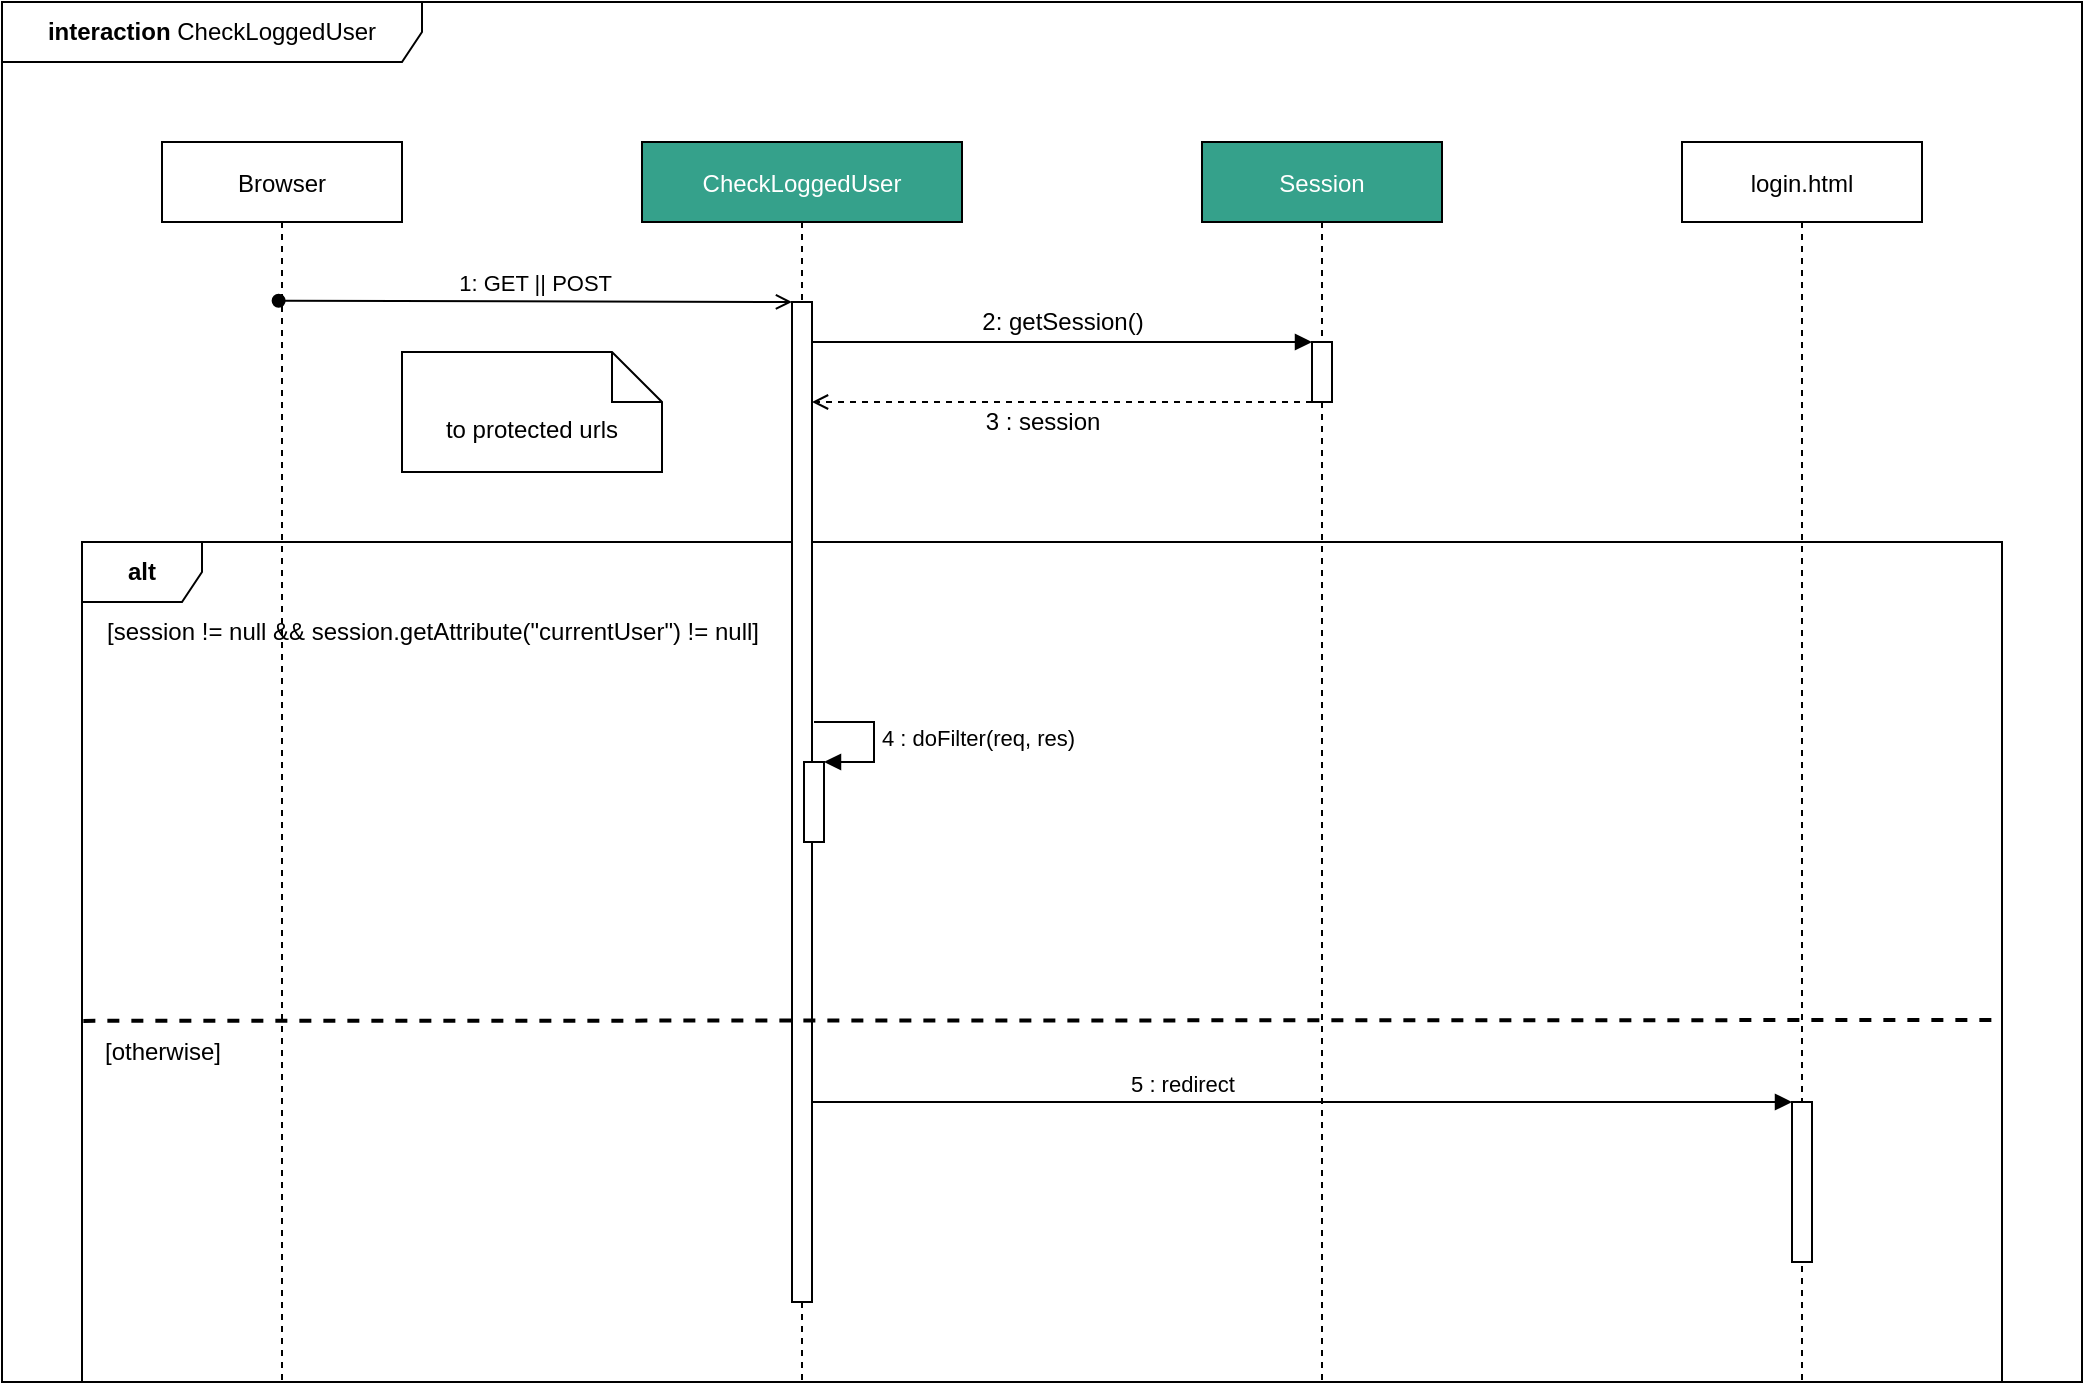 <mxfile version="20.2.7" type="device"><diagram id="kgpKYQtTHZ0yAKxKKP6v" name="Page-1"><mxGraphModel dx="868" dy="416" grid="1" gridSize="10" guides="1" tooltips="1" connect="1" arrows="1" fold="1" page="1" pageScale="1" pageWidth="2336" pageHeight="1654" math="0" shadow="0"><root><mxCell id="0"/><mxCell id="1" parent="0"/><mxCell id="lDZqo4605I25p7Pa_4Fq-8" value="&lt;b&gt;interaction&lt;/b&gt; CheckLoggedUser" style="shape=umlFrame;whiteSpace=wrap;html=1;width=210;height=30;" parent="1" vertex="1"><mxGeometry x="40" y="50" width="1040" height="690" as="geometry"/></mxCell><mxCell id="lDZqo4605I25p7Pa_4Fq-9" value="&lt;b&gt;alt&lt;/b&gt;" style="shape=umlFrame;whiteSpace=wrap;html=1;" parent="1" vertex="1"><mxGeometry x="80" y="320" width="960" height="420" as="geometry"/></mxCell><mxCell id="3nuBFxr9cyL0pnOWT2aG-1" value="Browser" style="shape=umlLifeline;perimeter=lifelinePerimeter;container=1;collapsible=0;recursiveResize=0;rounded=0;shadow=0;strokeWidth=1;" parent="1" vertex="1"><mxGeometry x="120" y="120" width="120" height="620" as="geometry"/></mxCell><mxCell id="lDZqo4605I25p7Pa_4Fq-16" value="[otherwise]" style="text;html=1;align=center;verticalAlign=middle;resizable=0;points=[];autosize=1;strokeColor=none;fillColor=none;" parent="3nuBFxr9cyL0pnOWT2aG-1" vertex="1"><mxGeometry x="-40" y="440" width="80" height="30" as="geometry"/></mxCell><mxCell id="3nuBFxr9cyL0pnOWT2aG-5" value="CheckLoggedUser" style="shape=umlLifeline;perimeter=lifelinePerimeter;container=1;collapsible=0;recursiveResize=0;rounded=0;shadow=0;strokeWidth=1;fillColor=#35A18B;fontColor=#FFFFFF;" parent="1" vertex="1"><mxGeometry x="360" y="120" width="160" height="620" as="geometry"/></mxCell><mxCell id="3nuBFxr9cyL0pnOWT2aG-6" value="" style="points=[];perimeter=orthogonalPerimeter;rounded=0;shadow=0;strokeWidth=1;" parent="3nuBFxr9cyL0pnOWT2aG-5" vertex="1"><mxGeometry x="75" y="80" width="10" height="500" as="geometry"/></mxCell><mxCell id="lDZqo4605I25p7Pa_4Fq-25" value="" style="html=1;points=[];perimeter=orthogonalPerimeter;" parent="3nuBFxr9cyL0pnOWT2aG-5" vertex="1"><mxGeometry x="81" y="310" width="10" height="40" as="geometry"/></mxCell><mxCell id="lDZqo4605I25p7Pa_4Fq-26" value="4 : doFilter(req, res)" style="edgeStyle=orthogonalEdgeStyle;html=1;align=left;spacingLeft=2;endArrow=block;rounded=0;entryX=1;entryY=0;" parent="3nuBFxr9cyL0pnOWT2aG-5" target="lDZqo4605I25p7Pa_4Fq-25" edge="1"><mxGeometry relative="1" as="geometry"><mxPoint x="86" y="290" as="sourcePoint"/><Array as="points"><mxPoint x="116" y="290"/></Array></mxGeometry></mxCell><mxCell id="3nuBFxr9cyL0pnOWT2aG-8" value="1: GET || POST" style="verticalAlign=bottom;endArrow=open;entryX=0;entryY=0;shadow=0;strokeWidth=1;startArrow=oval;startFill=1;endFill=0;exitX=0.486;exitY=0.128;exitDx=0;exitDy=0;exitPerimeter=0;" parent="1" source="3nuBFxr9cyL0pnOWT2aG-1" target="3nuBFxr9cyL0pnOWT2aG-6" edge="1"><mxGeometry relative="1" as="geometry"><mxPoint x="185" y="200" as="sourcePoint"/></mxGeometry></mxCell><mxCell id="lDZqo4605I25p7Pa_4Fq-1" value="Session" style="shape=umlLifeline;perimeter=lifelinePerimeter;container=1;collapsible=0;recursiveResize=0;rounded=0;shadow=0;strokeWidth=1;fillColor=#35A18B;fontColor=#FFFFFF;" parent="1" vertex="1"><mxGeometry x="640" y="120" width="120" height="620" as="geometry"/></mxCell><mxCell id="lDZqo4605I25p7Pa_4Fq-3" value="" style="points=[];perimeter=orthogonalPerimeter;rounded=0;shadow=0;strokeWidth=1;" parent="lDZqo4605I25p7Pa_4Fq-1" vertex="1"><mxGeometry x="55" y="100" width="10" height="30" as="geometry"/></mxCell><mxCell id="lDZqo4605I25p7Pa_4Fq-4" value="" style="edgeStyle=orthogonalEdgeStyle;rounded=0;orthogonalLoop=1;jettySize=auto;html=1;startArrow=none;startFill=0;endArrow=block;endFill=1;" parent="1" source="3nuBFxr9cyL0pnOWT2aG-6" target="lDZqo4605I25p7Pa_4Fq-3" edge="1"><mxGeometry relative="1" as="geometry"><Array as="points"><mxPoint x="500" y="220"/><mxPoint x="500" y="220"/></Array></mxGeometry></mxCell><mxCell id="lDZqo4605I25p7Pa_4Fq-5" value="2: getSession()" style="text;html=1;align=center;verticalAlign=middle;resizable=0;points=[];autosize=1;strokeColor=none;fillColor=none;" parent="1" vertex="1"><mxGeometry x="520" y="195" width="100" height="30" as="geometry"/></mxCell><mxCell id="lDZqo4605I25p7Pa_4Fq-6" value="" style="rounded=0;orthogonalLoop=1;jettySize=auto;html=1;startArrow=none;startFill=0;endArrow=open;endFill=0;dashed=1;" parent="1" source="lDZqo4605I25p7Pa_4Fq-3" target="3nuBFxr9cyL0pnOWT2aG-6" edge="1"><mxGeometry relative="1" as="geometry"><Array as="points"><mxPoint x="590" y="250"/></Array></mxGeometry></mxCell><mxCell id="lDZqo4605I25p7Pa_4Fq-7" value="3 : session" style="text;html=1;align=center;verticalAlign=middle;resizable=0;points=[];autosize=1;strokeColor=none;fillColor=none;" parent="1" vertex="1"><mxGeometry x="520" y="245" width="80" height="30" as="geometry"/></mxCell><mxCell id="lDZqo4605I25p7Pa_4Fq-10" value="[session != null &amp;amp;&amp;amp; session.getAttribute(&quot;currentUser&quot;) != null]" style="text;html=1;align=center;verticalAlign=middle;resizable=0;points=[];autosize=1;strokeColor=none;fillColor=none;" parent="1" vertex="1"><mxGeometry x="80" y="350" width="350" height="30" as="geometry"/></mxCell><mxCell id="lDZqo4605I25p7Pa_4Fq-11" value="" style="endArrow=none;dashed=1;html=1;strokeWidth=2;rounded=0;exitX=0.001;exitY=0.328;exitDx=0;exitDy=0;exitPerimeter=0;" parent="1" edge="1"><mxGeometry width="50" height="50" relative="1" as="geometry"><mxPoint x="80.68" y="559.44" as="sourcePoint"/><mxPoint x="1040" y="559" as="targetPoint"/></mxGeometry></mxCell><mxCell id="lDZqo4605I25p7Pa_4Fq-14" value="login.html" style="shape=umlLifeline;perimeter=lifelinePerimeter;container=1;collapsible=0;recursiveResize=0;rounded=0;shadow=0;strokeWidth=1;" parent="1" vertex="1"><mxGeometry x="880" y="120" width="120" height="620" as="geometry"/></mxCell><mxCell id="lDZqo4605I25p7Pa_4Fq-15" value="" style="points=[];perimeter=orthogonalPerimeter;rounded=0;shadow=0;strokeWidth=1;" parent="lDZqo4605I25p7Pa_4Fq-14" vertex="1"><mxGeometry x="55" y="480" width="10" height="80" as="geometry"/></mxCell><mxCell id="lDZqo4605I25p7Pa_4Fq-24" value="to protected urls" style="shape=note2;boundedLbl=1;whiteSpace=wrap;html=1;size=25;verticalAlign=top;align=center;" parent="1" vertex="1"><mxGeometry x="240" y="225" width="130" height="60" as="geometry"/></mxCell><mxCell id="lDZqo4605I25p7Pa_4Fq-27" value="5 : redirect" style="html=1;verticalAlign=bottom;endArrow=block;rounded=0;" parent="1" source="3nuBFxr9cyL0pnOWT2aG-6" target="lDZqo4605I25p7Pa_4Fq-15" edge="1"><mxGeometry x="-0.245" width="80" relative="1" as="geometry"><mxPoint x="510" y="490" as="sourcePoint"/><mxPoint x="590" y="490" as="targetPoint"/><mxPoint as="offset"/></mxGeometry></mxCell></root></mxGraphModel></diagram></mxfile>